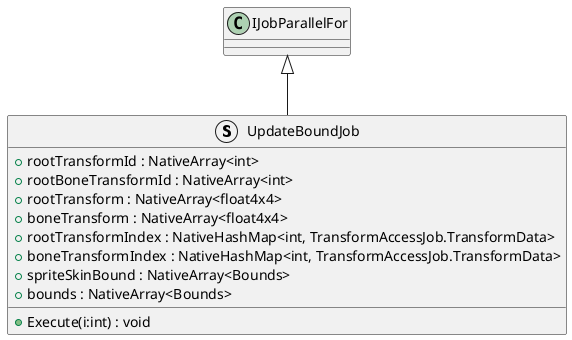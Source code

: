 @startuml
struct UpdateBoundJob {
    + rootTransformId : NativeArray<int>
    + rootBoneTransformId : NativeArray<int>
    + rootTransform : NativeArray<float4x4>
    + boneTransform : NativeArray<float4x4>
    + rootTransformIndex : NativeHashMap<int, TransformAccessJob.TransformData>
    + boneTransformIndex : NativeHashMap<int, TransformAccessJob.TransformData>
    + spriteSkinBound : NativeArray<Bounds>
    + bounds : NativeArray<Bounds>
    + Execute(i:int) : void
}
IJobParallelFor <|-- UpdateBoundJob
@enduml
